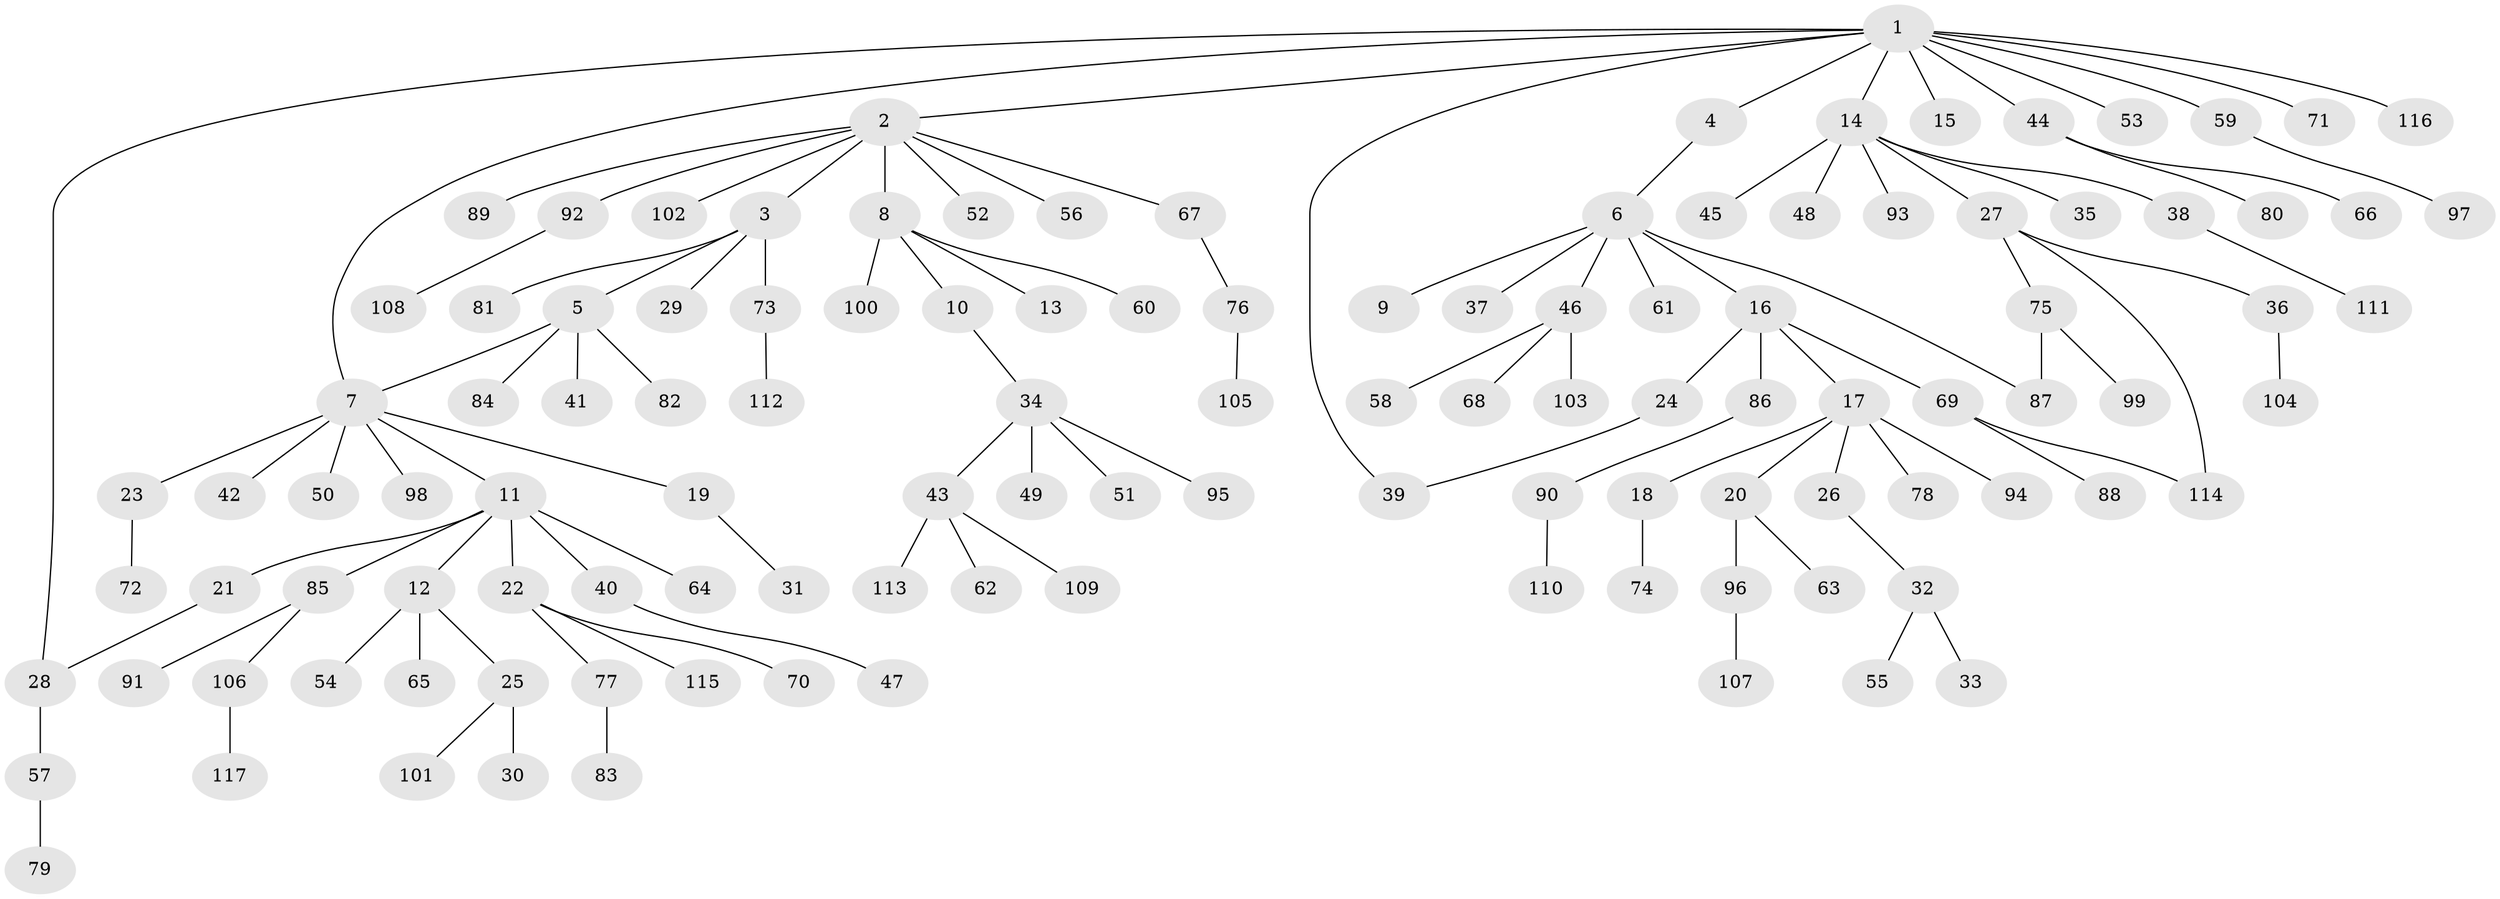 // coarse degree distribution, {15: 0.014285714285714285, 1: 0.6714285714285714, 13: 0.014285714285714285, 5: 0.014285714285714285, 2: 0.18571428571428572, 4: 0.05714285714285714, 9: 0.014285714285714285, 10: 0.014285714285714285, 3: 0.014285714285714285}
// Generated by graph-tools (version 1.1) at 2025/51/03/04/25 21:51:37]
// undirected, 117 vertices, 121 edges
graph export_dot {
graph [start="1"]
  node [color=gray90,style=filled];
  1;
  2;
  3;
  4;
  5;
  6;
  7;
  8;
  9;
  10;
  11;
  12;
  13;
  14;
  15;
  16;
  17;
  18;
  19;
  20;
  21;
  22;
  23;
  24;
  25;
  26;
  27;
  28;
  29;
  30;
  31;
  32;
  33;
  34;
  35;
  36;
  37;
  38;
  39;
  40;
  41;
  42;
  43;
  44;
  45;
  46;
  47;
  48;
  49;
  50;
  51;
  52;
  53;
  54;
  55;
  56;
  57;
  58;
  59;
  60;
  61;
  62;
  63;
  64;
  65;
  66;
  67;
  68;
  69;
  70;
  71;
  72;
  73;
  74;
  75;
  76;
  77;
  78;
  79;
  80;
  81;
  82;
  83;
  84;
  85;
  86;
  87;
  88;
  89;
  90;
  91;
  92;
  93;
  94;
  95;
  96;
  97;
  98;
  99;
  100;
  101;
  102;
  103;
  104;
  105;
  106;
  107;
  108;
  109;
  110;
  111;
  112;
  113;
  114;
  115;
  116;
  117;
  1 -- 2;
  1 -- 4;
  1 -- 7;
  1 -- 14;
  1 -- 15;
  1 -- 28;
  1 -- 39;
  1 -- 44;
  1 -- 53;
  1 -- 59;
  1 -- 71;
  1 -- 116;
  2 -- 3;
  2 -- 8;
  2 -- 52;
  2 -- 56;
  2 -- 67;
  2 -- 89;
  2 -- 92;
  2 -- 102;
  3 -- 5;
  3 -- 29;
  3 -- 73;
  3 -- 81;
  4 -- 6;
  5 -- 7;
  5 -- 41;
  5 -- 82;
  5 -- 84;
  6 -- 9;
  6 -- 16;
  6 -- 37;
  6 -- 46;
  6 -- 61;
  6 -- 87;
  7 -- 11;
  7 -- 19;
  7 -- 23;
  7 -- 42;
  7 -- 50;
  7 -- 98;
  8 -- 10;
  8 -- 13;
  8 -- 60;
  8 -- 100;
  10 -- 34;
  11 -- 12;
  11 -- 21;
  11 -- 22;
  11 -- 40;
  11 -- 64;
  11 -- 85;
  12 -- 25;
  12 -- 54;
  12 -- 65;
  14 -- 27;
  14 -- 35;
  14 -- 38;
  14 -- 45;
  14 -- 48;
  14 -- 93;
  16 -- 17;
  16 -- 24;
  16 -- 69;
  16 -- 86;
  17 -- 18;
  17 -- 20;
  17 -- 26;
  17 -- 78;
  17 -- 94;
  18 -- 74;
  19 -- 31;
  20 -- 63;
  20 -- 96;
  21 -- 28;
  22 -- 70;
  22 -- 77;
  22 -- 115;
  23 -- 72;
  24 -- 39;
  25 -- 30;
  25 -- 101;
  26 -- 32;
  27 -- 36;
  27 -- 75;
  27 -- 114;
  28 -- 57;
  32 -- 33;
  32 -- 55;
  34 -- 43;
  34 -- 49;
  34 -- 51;
  34 -- 95;
  36 -- 104;
  38 -- 111;
  40 -- 47;
  43 -- 62;
  43 -- 109;
  43 -- 113;
  44 -- 66;
  44 -- 80;
  46 -- 58;
  46 -- 68;
  46 -- 103;
  57 -- 79;
  59 -- 97;
  67 -- 76;
  69 -- 88;
  69 -- 114;
  73 -- 112;
  75 -- 87;
  75 -- 99;
  76 -- 105;
  77 -- 83;
  85 -- 91;
  85 -- 106;
  86 -- 90;
  90 -- 110;
  92 -- 108;
  96 -- 107;
  106 -- 117;
}
